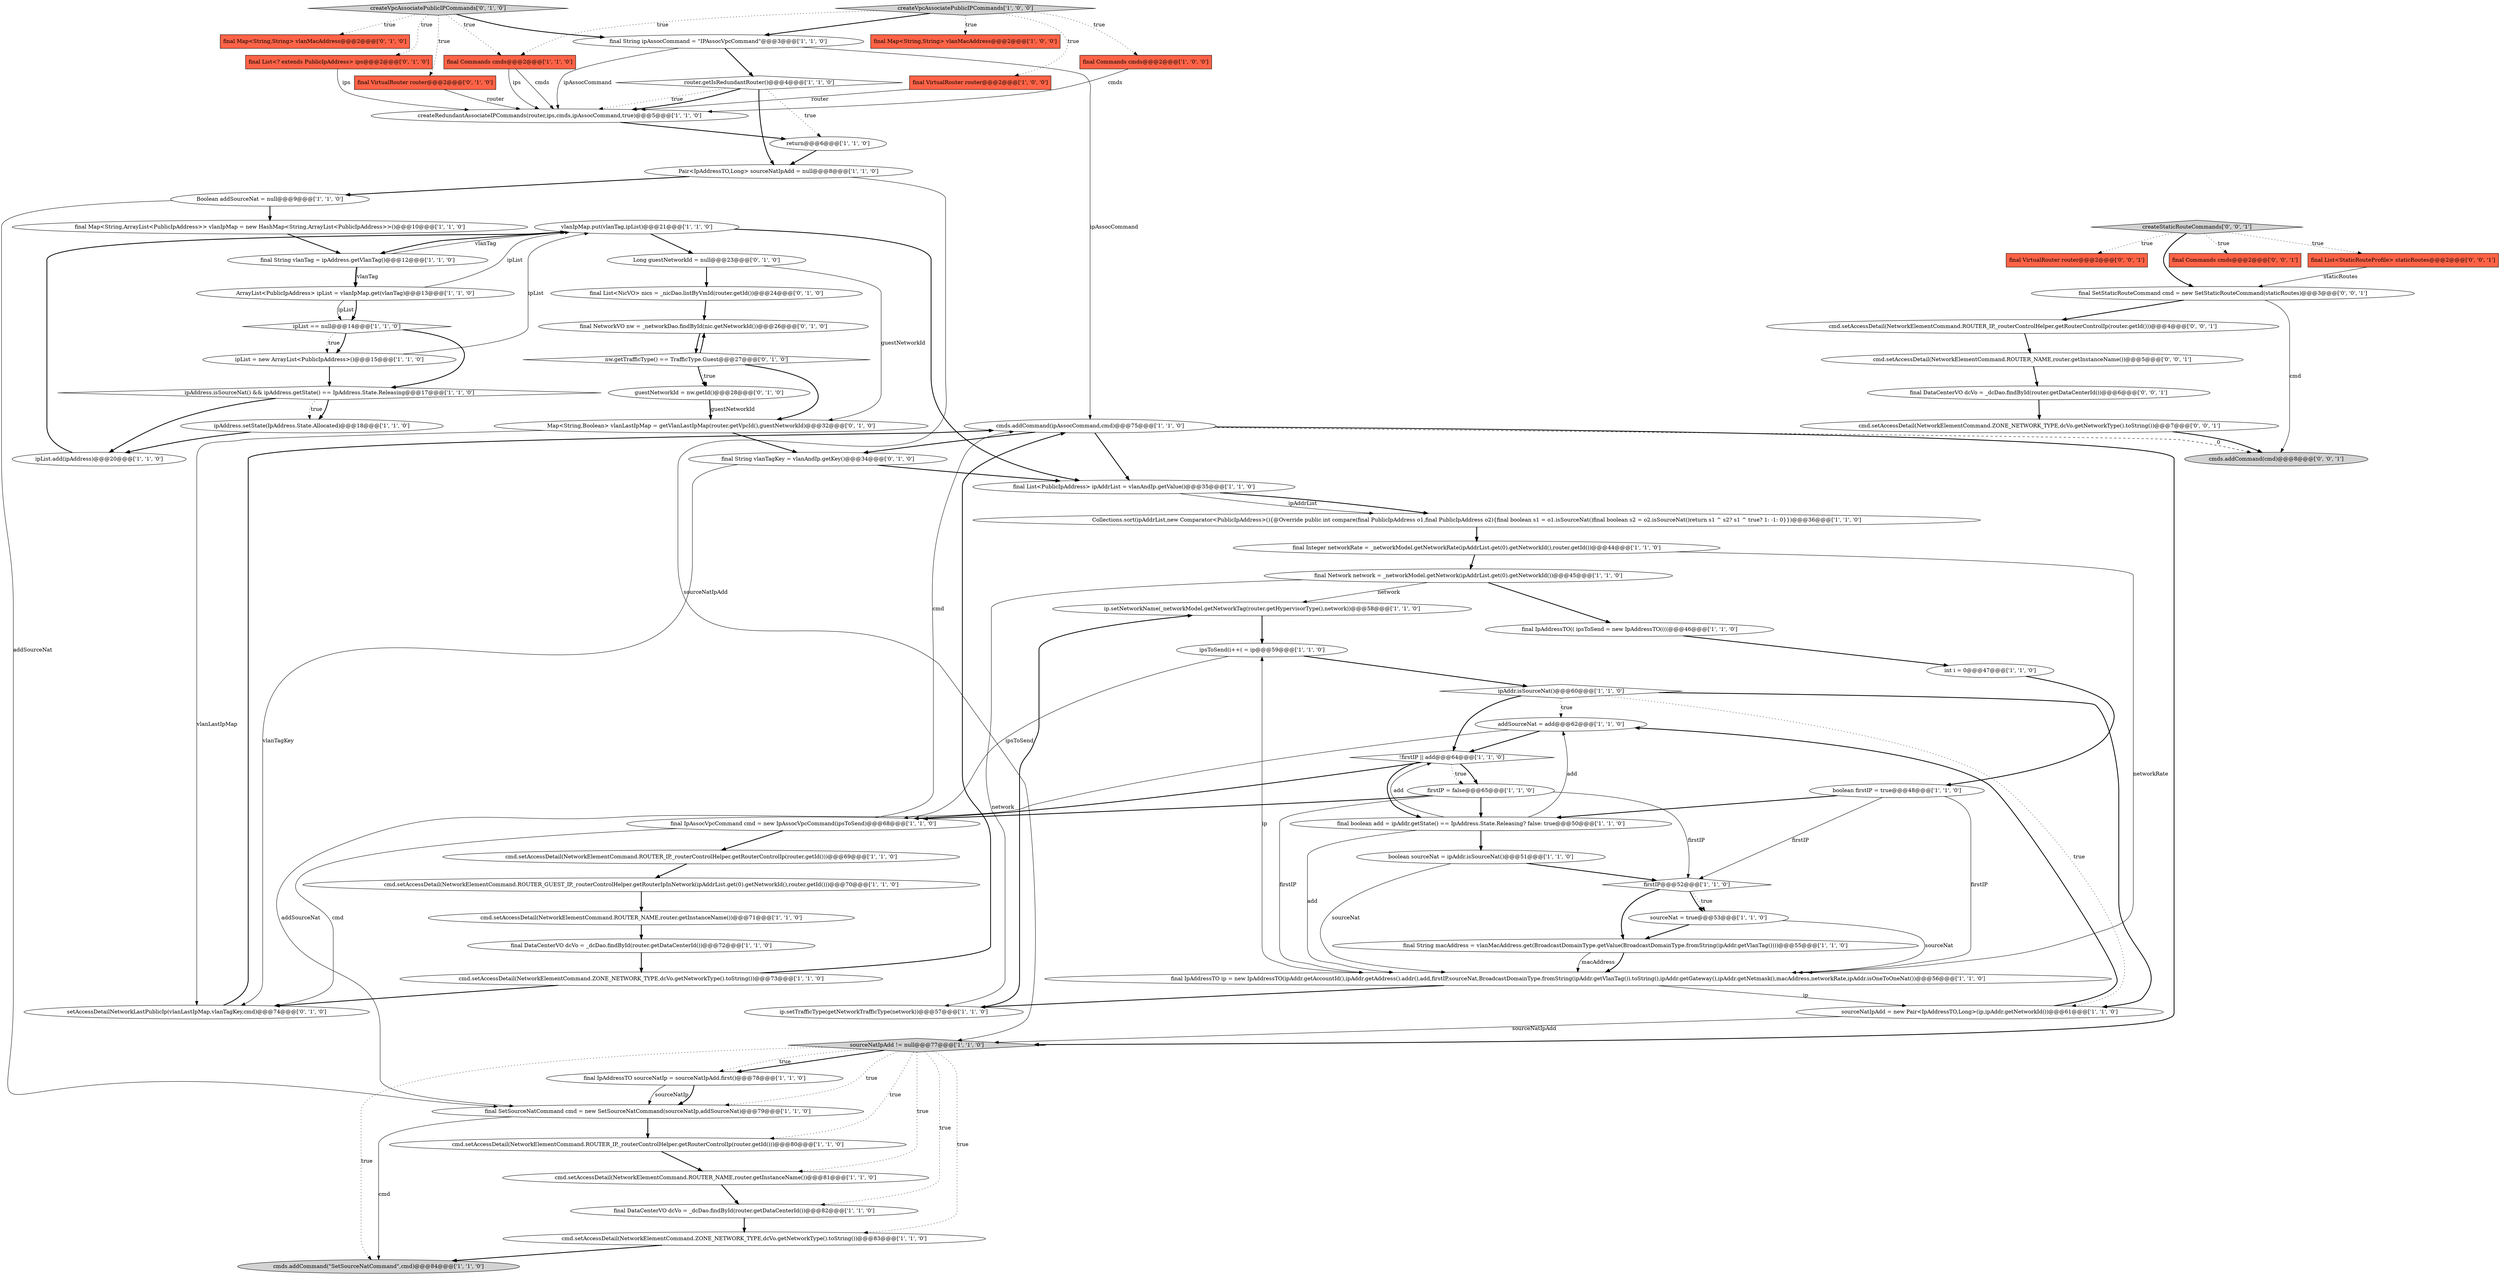 digraph {
70 [style = filled, label = "final DataCenterVO dcVo = _dcDao.findById(router.getDataCenterId())@@@6@@@['0', '0', '1']", fillcolor = white, shape = ellipse image = "AAA0AAABBB3BBB"];
26 [style = filled, label = "firstIP@@@52@@@['1', '1', '0']", fillcolor = white, shape = diamond image = "AAA0AAABBB1BBB"];
72 [style = filled, label = "cmd.setAccessDetail(NetworkElementCommand.ZONE_NETWORK_TYPE,dcVo.getNetworkType().toString())@@@7@@@['0', '0', '1']", fillcolor = white, shape = ellipse image = "AAA0AAABBB3BBB"];
28 [style = filled, label = "ArrayList<PublicIpAddress> ipList = vlanIpMap.get(vlanTag)@@@13@@@['1', '1', '0']", fillcolor = white, shape = ellipse image = "AAA0AAABBB1BBB"];
8 [style = filled, label = "return@@@6@@@['1', '1', '0']", fillcolor = white, shape = ellipse image = "AAA0AAABBB1BBB"];
56 [style = filled, label = "Map<String,Boolean> vlanLastIpMap = getVlanLastIpMap(router.getVpcId(),guestNetworkId)@@@32@@@['0', '1', '0']", fillcolor = white, shape = ellipse image = "AAA1AAABBB2BBB"];
4 [style = filled, label = "cmd.setAccessDetail(NetworkElementCommand.ZONE_NETWORK_TYPE,dcVo.getNetworkType().toString())@@@83@@@['1', '1', '0']", fillcolor = white, shape = ellipse image = "AAA0AAABBB1BBB"];
40 [style = filled, label = "boolean sourceNat = ipAddr.isSourceNat()@@@51@@@['1', '1', '0']", fillcolor = white, shape = ellipse image = "AAA0AAABBB1BBB"];
42 [style = filled, label = "ipList == null@@@14@@@['1', '1', '0']", fillcolor = white, shape = diamond image = "AAA0AAABBB1BBB"];
44 [style = filled, label = "cmd.setAccessDetail(NetworkElementCommand.ROUTER_IP,_routerControlHelper.getRouterControlIp(router.getId()))@@@80@@@['1', '1', '0']", fillcolor = white, shape = ellipse image = "AAA0AAABBB1BBB"];
6 [style = filled, label = "ipAddress.setState(IpAddress.State.Allocated)@@@18@@@['1', '1', '0']", fillcolor = white, shape = ellipse image = "AAA0AAABBB1BBB"];
16 [style = filled, label = "addSourceNat = add@@@62@@@['1', '1', '0']", fillcolor = white, shape = ellipse image = "AAA0AAABBB1BBB"];
30 [style = filled, label = "Pair<IpAddressTO,Long> sourceNatIpAdd = null@@@8@@@['1', '1', '0']", fillcolor = white, shape = ellipse image = "AAA0AAABBB1BBB"];
18 [style = filled, label = "cmds.addCommand(ipAssocCommand,cmd)@@@75@@@['1', '1', '0']", fillcolor = white, shape = ellipse image = "AAA0AAABBB1BBB"];
60 [style = filled, label = "final List<NicVO> nics = _nicDao.listByVmId(router.getId())@@@24@@@['0', '1', '0']", fillcolor = white, shape = ellipse image = "AAA1AAABBB2BBB"];
62 [style = filled, label = "final Map<String,String> vlanMacAddress@@@2@@@['0', '1', '0']", fillcolor = tomato, shape = box image = "AAA0AAABBB2BBB"];
35 [style = filled, label = "sourceNatIpAdd != null@@@77@@@['1', '1', '0']", fillcolor = lightgray, shape = diamond image = "AAA0AAABBB1BBB"];
24 [style = filled, label = "ipList.add(ipAddress)@@@20@@@['1', '1', '0']", fillcolor = white, shape = ellipse image = "AAA0AAABBB1BBB"];
65 [style = filled, label = "final List<? extends PublicIpAddress> ips@@@2@@@['0', '1', '0']", fillcolor = tomato, shape = box image = "AAA0AAABBB2BBB"];
50 [style = filled, label = "final Integer networkRate = _networkModel.getNetworkRate(ipAddrList.get(0).getNetworkId(),router.getId())@@@44@@@['1', '1', '0']", fillcolor = white, shape = ellipse image = "AAA0AAABBB1BBB"];
55 [style = filled, label = "final String ipAssocCommand = \"IPAssocVpcCommand\"@@@3@@@['1', '1', '0']", fillcolor = white, shape = ellipse image = "AAA0AAABBB1BBB"];
13 [style = filled, label = "final String macAddress = vlanMacAddress.get(BroadcastDomainType.getValue(BroadcastDomainType.fromString(ipAddr.getVlanTag())))@@@55@@@['1', '1', '0']", fillcolor = white, shape = ellipse image = "AAA0AAABBB1BBB"];
37 [style = filled, label = "sourceNatIpAdd = new Pair<IpAddressTO,Long>(ip,ipAddr.getNetworkId())@@@61@@@['1', '1', '0']", fillcolor = white, shape = ellipse image = "AAA0AAABBB1BBB"];
67 [style = filled, label = "guestNetworkId = nw.getId()@@@28@@@['0', '1', '0']", fillcolor = white, shape = ellipse image = "AAA1AAABBB2BBB"];
71 [style = filled, label = "cmds.addCommand(cmd)@@@8@@@['0', '0', '1']", fillcolor = lightgray, shape = ellipse image = "AAA0AAABBB3BBB"];
52 [style = filled, label = "final Network network = _networkModel.getNetwork(ipAddrList.get(0).getNetworkId())@@@45@@@['1', '1', '0']", fillcolor = white, shape = ellipse image = "AAA0AAABBB1BBB"];
74 [style = filled, label = "final List<StaticRouteProfile> staticRoutes@@@2@@@['0', '0', '1']", fillcolor = tomato, shape = box image = "AAA0AAABBB3BBB"];
34 [style = filled, label = "cmd.setAccessDetail(NetworkElementCommand.ROUTER_IP,_routerControlHelper.getRouterControlIp(router.getId()))@@@69@@@['1', '1', '0']", fillcolor = white, shape = ellipse image = "AAA0AAABBB1BBB"];
51 [style = filled, label = "createRedundantAssociateIPCommands(router,ips,cmds,ipAssocCommand,true)@@@5@@@['1', '1', '0']", fillcolor = white, shape = ellipse image = "AAA0AAABBB1BBB"];
10 [style = filled, label = "final DataCenterVO dcVo = _dcDao.findById(router.getDataCenterId())@@@82@@@['1', '1', '0']", fillcolor = white, shape = ellipse image = "AAA0AAABBB1BBB"];
54 [style = filled, label = "vlanIpMap.put(vlanTag,ipList)@@@21@@@['1', '1', '0']", fillcolor = white, shape = ellipse image = "AAA0AAABBB1BBB"];
19 [style = filled, label = "cmd.setAccessDetail(NetworkElementCommand.ROUTER_GUEST_IP,_routerControlHelper.getRouterIpInNetwork(ipAddrList.get(0).getNetworkId(),router.getId()))@@@70@@@['1', '1', '0']", fillcolor = white, shape = ellipse image = "AAA0AAABBB1BBB"];
68 [style = filled, label = "final Commands cmds@@@2@@@['0', '0', '1']", fillcolor = tomato, shape = box image = "AAA0AAABBB3BBB"];
12 [style = filled, label = "final Map<String,String> vlanMacAddress@@@2@@@['1', '0', '0']", fillcolor = tomato, shape = box image = "AAA0AAABBB1BBB"];
63 [style = filled, label = "final NetworkVO nw = _networkDao.findById(nic.getNetworkId())@@@26@@@['0', '1', '0']", fillcolor = white, shape = ellipse image = "AAA1AAABBB2BBB"];
45 [style = filled, label = "firstIP = false@@@65@@@['1', '1', '0']", fillcolor = white, shape = ellipse image = "AAA0AAABBB1BBB"];
1 [style = filled, label = "final DataCenterVO dcVo = _dcDao.findById(router.getDataCenterId())@@@72@@@['1', '1', '0']", fillcolor = white, shape = ellipse image = "AAA0AAABBB1BBB"];
66 [style = filled, label = "Long guestNetworkId = null@@@23@@@['0', '1', '0']", fillcolor = white, shape = ellipse image = "AAA1AAABBB2BBB"];
69 [style = filled, label = "createStaticRouteCommands['0', '0', '1']", fillcolor = lightgray, shape = diamond image = "AAA0AAABBB3BBB"];
76 [style = filled, label = "final SetStaticRouteCommand cmd = new SetStaticRouteCommand(staticRoutes)@@@3@@@['0', '0', '1']", fillcolor = white, shape = ellipse image = "AAA0AAABBB3BBB"];
38 [style = filled, label = "final Commands cmds@@@2@@@['1', '1', '0']", fillcolor = tomato, shape = box image = "AAA0AAABBB1BBB"];
47 [style = filled, label = "cmd.setAccessDetail(NetworkElementCommand.ZONE_NETWORK_TYPE,dcVo.getNetworkType().toString())@@@73@@@['1', '1', '0']", fillcolor = white, shape = ellipse image = "AAA0AAABBB1BBB"];
61 [style = filled, label = "createVpcAssociatePublicIPCommands['0', '1', '0']", fillcolor = lightgray, shape = diamond image = "AAA0AAABBB2BBB"];
11 [style = filled, label = "ipsToSend(i++( = ip@@@59@@@['1', '1', '0']", fillcolor = white, shape = ellipse image = "AAA0AAABBB1BBB"];
0 [style = filled, label = "final List<PublicIpAddress> ipAddrList = vlanAndIp.getValue()@@@35@@@['1', '1', '0']", fillcolor = white, shape = ellipse image = "AAA0AAABBB1BBB"];
17 [style = filled, label = "ipAddr.isSourceNat()@@@60@@@['1', '1', '0']", fillcolor = white, shape = diamond image = "AAA0AAABBB1BBB"];
3 [style = filled, label = "ip.setNetworkName(_networkModel.getNetworkTag(router.getHypervisorType(),network))@@@58@@@['1', '1', '0']", fillcolor = white, shape = ellipse image = "AAA0AAABBB1BBB"];
31 [style = filled, label = "Boolean addSourceNat = null@@@9@@@['1', '1', '0']", fillcolor = white, shape = ellipse image = "AAA0AAABBB1BBB"];
64 [style = filled, label = "setAccessDetailNetworkLastPublicIp(vlanLastIpMap,vlanTagKey,cmd)@@@74@@@['0', '1', '0']", fillcolor = white, shape = ellipse image = "AAA1AAABBB2BBB"];
43 [style = filled, label = "final SetSourceNatCommand cmd = new SetSourceNatCommand(sourceNatIp,addSourceNat)@@@79@@@['1', '1', '0']", fillcolor = white, shape = ellipse image = "AAA0AAABBB1BBB"];
39 [style = filled, label = "boolean firstIP = true@@@48@@@['1', '1', '0']", fillcolor = white, shape = ellipse image = "AAA0AAABBB1BBB"];
57 [style = filled, label = "nw.getTrafficType() == TrafficType.Guest@@@27@@@['0', '1', '0']", fillcolor = white, shape = diamond image = "AAA1AAABBB2BBB"];
33 [style = filled, label = "!firstIP || add@@@64@@@['1', '1', '0']", fillcolor = white, shape = diamond image = "AAA0AAABBB1BBB"];
58 [style = filled, label = "final VirtualRouter router@@@2@@@['0', '1', '0']", fillcolor = tomato, shape = box image = "AAA0AAABBB2BBB"];
49 [style = filled, label = "ipAddress.isSourceNat() && ipAddress.getState() == IpAddress.State.Releasing@@@17@@@['1', '1', '0']", fillcolor = white, shape = diamond image = "AAA0AAABBB1BBB"];
46 [style = filled, label = "final Map<String,ArrayList<PublicIpAddress>> vlanIpMap = new HashMap<String,ArrayList<PublicIpAddress>>()@@@10@@@['1', '1', '0']", fillcolor = white, shape = ellipse image = "AAA0AAABBB1BBB"];
32 [style = filled, label = "Collections.sort(ipAddrList,new Comparator<PublicIpAddress>(){@Override public int compare(final PublicIpAddress o1,final PublicIpAddress o2){final boolean s1 = o1.isSourceNat()final boolean s2 = o2.isSourceNat()return s1 ^ s2? s1 ^ true? 1: -1: 0}})@@@36@@@['1', '1', '0']", fillcolor = white, shape = ellipse image = "AAA0AAABBB1BBB"];
23 [style = filled, label = "final VirtualRouter router@@@2@@@['1', '0', '0']", fillcolor = tomato, shape = box image = "AAA0AAABBB1BBB"];
59 [style = filled, label = "final String vlanTagKey = vlanAndIp.getKey()@@@34@@@['0', '1', '0']", fillcolor = white, shape = ellipse image = "AAA1AAABBB2BBB"];
2 [style = filled, label = "ipList = new ArrayList<PublicIpAddress>()@@@15@@@['1', '1', '0']", fillcolor = white, shape = ellipse image = "AAA0AAABBB1BBB"];
41 [style = filled, label = "final IpAssocVpcCommand cmd = new IpAssocVpcCommand(ipsToSend)@@@68@@@['1', '1', '0']", fillcolor = white, shape = ellipse image = "AAA0AAABBB1BBB"];
73 [style = filled, label = "cmd.setAccessDetail(NetworkElementCommand.ROUTER_IP,_routerControlHelper.getRouterControlIp(router.getId()))@@@4@@@['0', '0', '1']", fillcolor = white, shape = ellipse image = "AAA0AAABBB3BBB"];
20 [style = filled, label = "final IpAddressTO(( ipsToSend = new IpAddressTO((((@@@46@@@['1', '1', '0']", fillcolor = white, shape = ellipse image = "AAA0AAABBB1BBB"];
9 [style = filled, label = "final Commands cmds@@@2@@@['1', '0', '0']", fillcolor = tomato, shape = box image = "AAA0AAABBB1BBB"];
53 [style = filled, label = "final boolean add = ipAddr.getState() == IpAddress.State.Releasing? false: true@@@50@@@['1', '1', '0']", fillcolor = white, shape = ellipse image = "AAA0AAABBB1BBB"];
14 [style = filled, label = "ip.setTrafficType(getNetworkTrafficType(network))@@@57@@@['1', '1', '0']", fillcolor = white, shape = ellipse image = "AAA0AAABBB1BBB"];
15 [style = filled, label = "cmds.addCommand(\"SetSourceNatCommand\",cmd)@@@84@@@['1', '1', '0']", fillcolor = lightgray, shape = ellipse image = "AAA0AAABBB1BBB"];
22 [style = filled, label = "createVpcAssociatePublicIPCommands['1', '0', '0']", fillcolor = lightgray, shape = diamond image = "AAA0AAABBB1BBB"];
77 [style = filled, label = "cmd.setAccessDetail(NetworkElementCommand.ROUTER_NAME,router.getInstanceName())@@@5@@@['0', '0', '1']", fillcolor = white, shape = ellipse image = "AAA0AAABBB3BBB"];
25 [style = filled, label = "final IpAddressTO ip = new IpAddressTO(ipAddr.getAccountId(),ipAddr.getAddress().addr(),add,firstIP,sourceNat,BroadcastDomainType.fromString(ipAddr.getVlanTag()).toString(),ipAddr.getGateway(),ipAddr.getNetmask(),macAddress,networkRate,ipAddr.isOneToOneNat())@@@56@@@['1', '1', '0']", fillcolor = white, shape = ellipse image = "AAA0AAABBB1BBB"];
48 [style = filled, label = "final String vlanTag = ipAddress.getVlanTag()@@@12@@@['1', '1', '0']", fillcolor = white, shape = ellipse image = "AAA0AAABBB1BBB"];
21 [style = filled, label = "cmd.setAccessDetail(NetworkElementCommand.ROUTER_NAME,router.getInstanceName())@@@81@@@['1', '1', '0']", fillcolor = white, shape = ellipse image = "AAA0AAABBB1BBB"];
36 [style = filled, label = "int i = 0@@@47@@@['1', '1', '0']", fillcolor = white, shape = ellipse image = "AAA0AAABBB1BBB"];
29 [style = filled, label = "sourceNat = true@@@53@@@['1', '1', '0']", fillcolor = white, shape = ellipse image = "AAA0AAABBB1BBB"];
75 [style = filled, label = "final VirtualRouter router@@@2@@@['0', '0', '1']", fillcolor = tomato, shape = box image = "AAA0AAABBB3BBB"];
5 [style = filled, label = "cmd.setAccessDetail(NetworkElementCommand.ROUTER_NAME,router.getInstanceName())@@@71@@@['1', '1', '0']", fillcolor = white, shape = ellipse image = "AAA0AAABBB1BBB"];
27 [style = filled, label = "router.getIsRedundantRouter()@@@4@@@['1', '1', '0']", fillcolor = white, shape = diamond image = "AAA0AAABBB1BBB"];
7 [style = filled, label = "final IpAddressTO sourceNatIp = sourceNatIpAdd.first()@@@78@@@['1', '1', '0']", fillcolor = white, shape = ellipse image = "AAA0AAABBB1BBB"];
29->13 [style = bold, label=""];
14->3 [style = bold, label=""];
7->43 [style = solid, label="sourceNatIp"];
65->51 [style = solid, label="ips"];
55->18 [style = solid, label="ipAssocCommand"];
1->47 [style = bold, label=""];
13->25 [style = bold, label=""];
5->1 [style = bold, label=""];
45->41 [style = bold, label=""];
22->38 [style = dotted, label="true"];
53->16 [style = solid, label="add"];
27->51 [style = dotted, label="true"];
45->26 [style = solid, label="firstIP"];
57->56 [style = bold, label=""];
18->59 [style = bold, label=""];
31->43 [style = solid, label="addSourceNat"];
51->8 [style = bold, label=""];
42->2 [style = bold, label=""];
60->63 [style = bold, label=""];
27->30 [style = bold, label=""];
23->51 [style = solid, label="router"];
41->34 [style = bold, label=""];
43->44 [style = bold, label=""];
37->16 [style = bold, label=""];
38->51 [style = solid, label="cmds"];
61->58 [style = dotted, label="true"];
54->0 [style = bold, label=""];
58->51 [style = solid, label="router"];
16->43 [style = solid, label="addSourceNat"];
42->2 [style = dotted, label="true"];
61->38 [style = dotted, label="true"];
26->13 [style = bold, label=""];
61->62 [style = dotted, label="true"];
19->5 [style = bold, label=""];
25->37 [style = solid, label="ip"];
66->56 [style = solid, label="guestNetworkId"];
53->40 [style = bold, label=""];
53->33 [style = solid, label="add"];
25->14 [style = bold, label=""];
42->49 [style = bold, label=""];
24->54 [style = bold, label=""];
55->51 [style = solid, label="ipAssocCommand"];
11->17 [style = bold, label=""];
43->15 [style = solid, label="cmd"];
29->25 [style = solid, label="sourceNat"];
30->31 [style = bold, label=""];
55->27 [style = bold, label=""];
10->4 [style = bold, label=""];
20->36 [style = bold, label=""];
8->30 [style = bold, label=""];
67->56 [style = solid, label="guestNetworkId"];
18->71 [style = dashed, label="0"];
9->51 [style = solid, label="cmds"];
41->64 [style = solid, label="cmd"];
33->45 [style = bold, label=""];
17->33 [style = bold, label=""];
54->66 [style = bold, label=""];
57->63 [style = bold, label=""];
35->44 [style = dotted, label="true"];
72->71 [style = bold, label=""];
37->35 [style = solid, label="sourceNatIpAdd"];
22->23 [style = dotted, label="true"];
28->54 [style = solid, label="ipList"];
67->56 [style = bold, label=""];
49->6 [style = bold, label=""];
17->16 [style = dotted, label="true"];
7->43 [style = bold, label=""];
46->48 [style = bold, label=""];
2->49 [style = bold, label=""];
22->55 [style = bold, label=""];
66->60 [style = bold, label=""];
6->24 [style = bold, label=""];
57->67 [style = bold, label=""];
2->54 [style = solid, label="ipList"];
59->0 [style = bold, label=""];
35->7 [style = bold, label=""];
52->14 [style = solid, label="network"];
33->41 [style = bold, label=""];
21->10 [style = bold, label=""];
40->26 [style = bold, label=""];
45->53 [style = bold, label=""];
50->25 [style = solid, label="networkRate"];
0->32 [style = solid, label="ipAddrList"];
76->73 [style = bold, label=""];
35->4 [style = dotted, label="true"];
17->37 [style = bold, label=""];
31->46 [style = bold, label=""];
57->67 [style = dotted, label="true"];
53->25 [style = solid, label="add"];
69->74 [style = dotted, label="true"];
27->8 [style = dotted, label="true"];
28->42 [style = bold, label=""];
41->18 [style = solid, label="cmd"];
28->42 [style = solid, label="ipList"];
61->55 [style = bold, label=""];
35->7 [style = dotted, label="true"];
35->10 [style = dotted, label="true"];
48->28 [style = solid, label="vlanTag"];
77->70 [style = bold, label=""];
44->21 [style = bold, label=""];
22->12 [style = dotted, label="true"];
45->25 [style = solid, label="firstIP"];
30->35 [style = solid, label="sourceNatIpAdd"];
70->72 [style = bold, label=""];
26->29 [style = bold, label=""];
56->64 [style = solid, label="vlanLastIpMap"];
18->35 [style = bold, label=""];
35->43 [style = dotted, label="true"];
52->20 [style = bold, label=""];
59->64 [style = solid, label="vlanTagKey"];
52->3 [style = solid, label="network"];
26->29 [style = dotted, label="true"];
17->37 [style = dotted, label="true"];
64->18 [style = bold, label=""];
33->45 [style = dotted, label="true"];
3->11 [style = bold, label=""];
47->18 [style = bold, label=""];
0->32 [style = bold, label=""];
61->65 [style = dotted, label="true"];
13->25 [style = solid, label="macAddress"];
35->15 [style = dotted, label="true"];
49->24 [style = bold, label=""];
22->9 [style = dotted, label="true"];
11->41 [style = solid, label="ipsToSend"];
33->53 [style = bold, label=""];
16->33 [style = bold, label=""];
35->21 [style = dotted, label="true"];
47->64 [style = bold, label=""];
25->11 [style = solid, label="ip"];
27->51 [style = bold, label=""];
39->26 [style = solid, label="firstIP"];
40->25 [style = solid, label="sourceNat"];
73->77 [style = bold, label=""];
49->6 [style = dotted, label="true"];
48->28 [style = bold, label=""];
69->68 [style = dotted, label="true"];
38->51 [style = solid, label="ips"];
39->53 [style = bold, label=""];
56->59 [style = bold, label=""];
69->75 [style = dotted, label="true"];
76->71 [style = solid, label="cmd"];
74->76 [style = solid, label="staticRoutes"];
54->48 [style = bold, label=""];
39->25 [style = solid, label="firstIP"];
48->54 [style = solid, label="vlanTag"];
63->57 [style = bold, label=""];
50->52 [style = bold, label=""];
4->15 [style = bold, label=""];
34->19 [style = bold, label=""];
32->50 [style = bold, label=""];
36->39 [style = bold, label=""];
69->76 [style = bold, label=""];
18->0 [style = bold, label=""];
}
